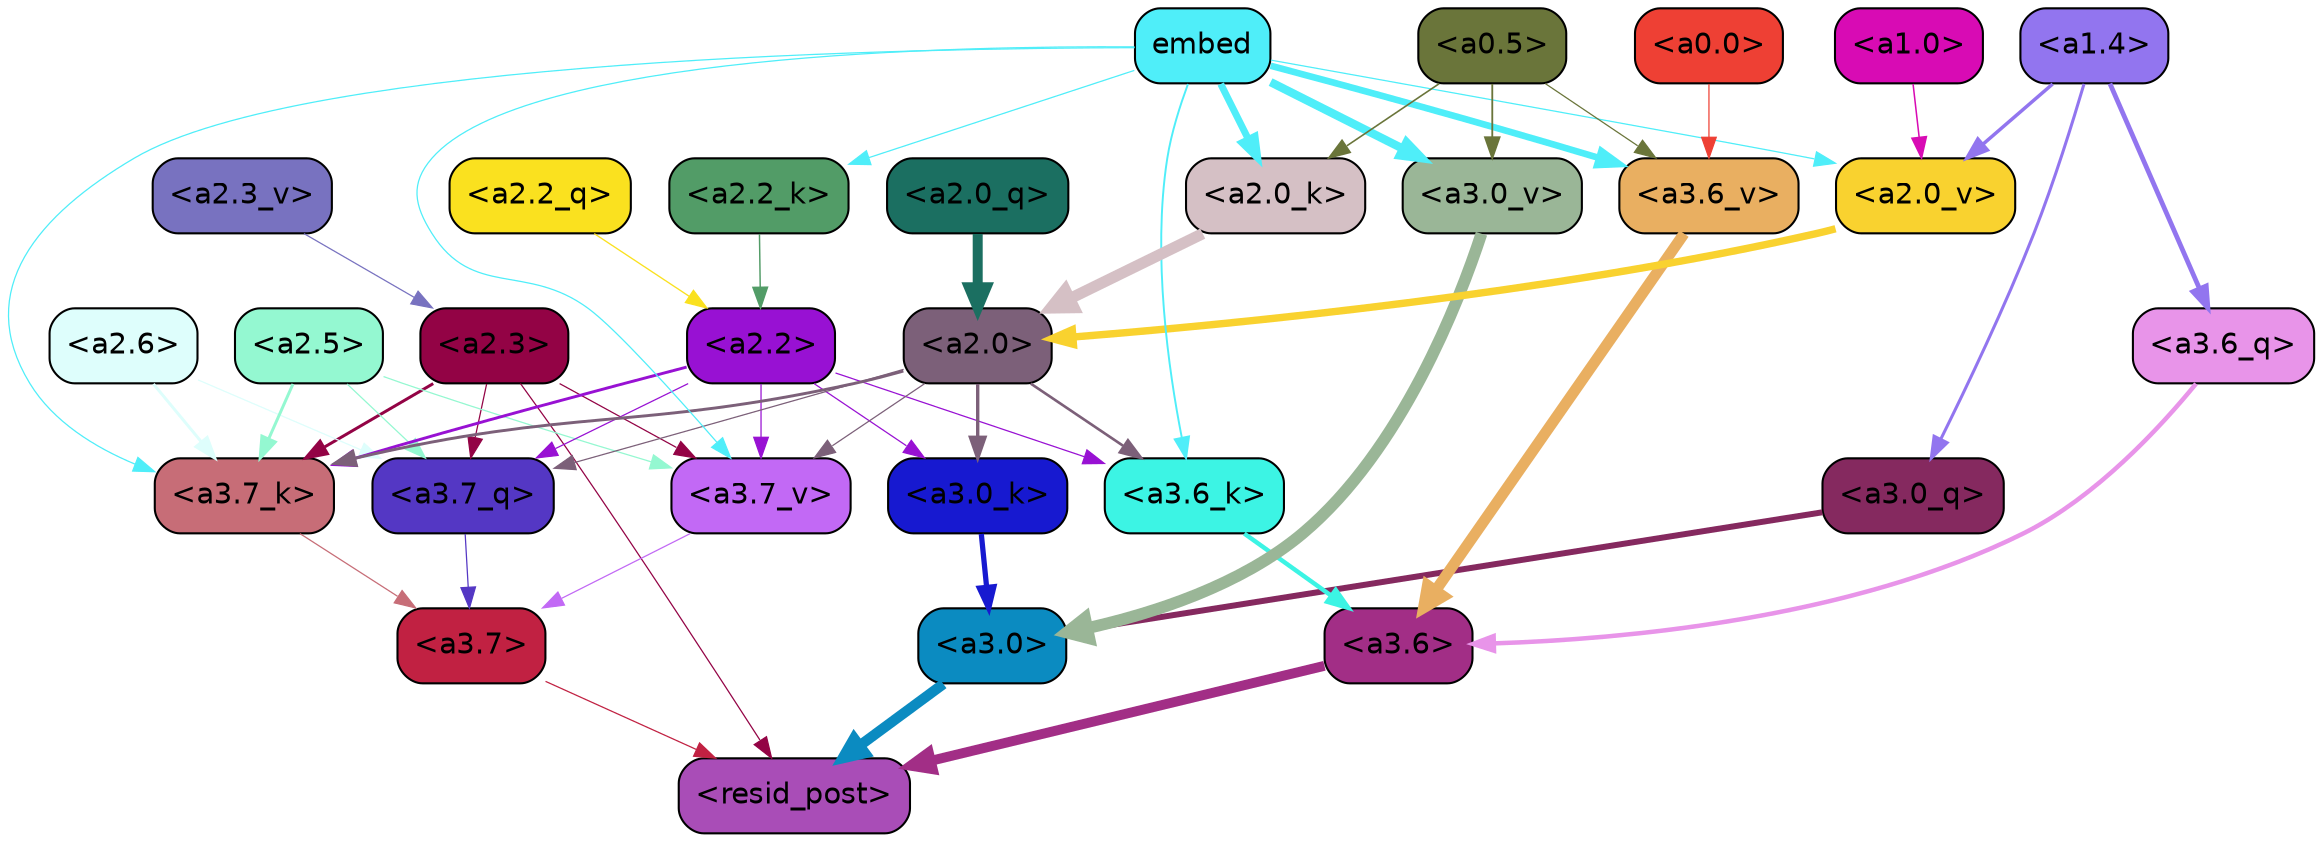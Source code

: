 strict digraph "" {
	graph [bgcolor=transparent,
		layout=dot,
		overlap=false,
		splines=true
	];
	"<a3.7>"	[color=black,
		fillcolor="#c12142",
		fontname=Helvetica,
		shape=box,
		style="filled, rounded"];
	"<resid_post>"	[color=black,
		fillcolor="#a94db7",
		fontname=Helvetica,
		shape=box,
		style="filled, rounded"];
	"<a3.7>" -> "<resid_post>"	[color="#c12142",
		penwidth=0.6];
	"<a3.6>"	[color=black,
		fillcolor="#a22e86",
		fontname=Helvetica,
		shape=box,
		style="filled, rounded"];
	"<a3.6>" -> "<resid_post>"	[color="#a22e86",
		penwidth=4.749041676521301];
	"<a3.0>"	[color=black,
		fillcolor="#0b8bc1",
		fontname=Helvetica,
		shape=box,
		style="filled, rounded"];
	"<a3.0>" -> "<resid_post>"	[color="#0b8bc1",
		penwidth=5.004215121269226];
	"<a2.3>"	[color=black,
		fillcolor="#930345",
		fontname=Helvetica,
		shape=box,
		style="filled, rounded"];
	"<a2.3>" -> "<resid_post>"	[color="#930345",
		penwidth=0.6];
	"<a3.7_q>"	[color=black,
		fillcolor="#5437c4",
		fontname=Helvetica,
		shape=box,
		style="filled, rounded"];
	"<a2.3>" -> "<a3.7_q>"	[color="#930345",
		penwidth=0.6];
	"<a3.7_k>"	[color=black,
		fillcolor="#c76d77",
		fontname=Helvetica,
		shape=box,
		style="filled, rounded"];
	"<a2.3>" -> "<a3.7_k>"	[color="#930345",
		penwidth=1.4391854107379913];
	"<a3.7_v>"	[color=black,
		fillcolor="#c269f5",
		fontname=Helvetica,
		shape=box,
		style="filled, rounded"];
	"<a2.3>" -> "<a3.7_v>"	[color="#930345",
		penwidth=0.6];
	"<a3.7_q>" -> "<a3.7>"	[color="#5437c4",
		penwidth=0.6];
	"<a3.6_q>"	[color=black,
		fillcolor="#e894e9",
		fontname=Helvetica,
		shape=box,
		style="filled, rounded"];
	"<a3.6_q>" -> "<a3.6>"	[color="#e894e9",
		penwidth=2.160832464694977];
	"<a3.0_q>"	[color=black,
		fillcolor="#85295f",
		fontname=Helvetica,
		shape=box,
		style="filled, rounded"];
	"<a3.0_q>" -> "<a3.0>"	[color="#85295f",
		penwidth=2.870753765106201];
	"<a3.7_k>" -> "<a3.7>"	[color="#c76d77",
		penwidth=0.6];
	"<a3.6_k>"	[color=black,
		fillcolor="#3cf4e4",
		fontname=Helvetica,
		shape=box,
		style="filled, rounded"];
	"<a3.6_k>" -> "<a3.6>"	[color="#3cf4e4",
		penwidth=2.13908451795578];
	"<a3.0_k>"	[color=black,
		fillcolor="#1719d0",
		fontname=Helvetica,
		shape=box,
		style="filled, rounded"];
	"<a3.0_k>" -> "<a3.0>"	[color="#1719d0",
		penwidth=2.520303964614868];
	"<a3.7_v>" -> "<a3.7>"	[color="#c269f5",
		penwidth=0.6];
	"<a3.6_v>"	[color=black,
		fillcolor="#e9af61",
		fontname=Helvetica,
		shape=box,
		style="filled, rounded"];
	"<a3.6_v>" -> "<a3.6>"	[color="#e9af61",
		penwidth=5.297133803367615];
	"<a3.0_v>"	[color=black,
		fillcolor="#9ab697",
		fontname=Helvetica,
		shape=box,
		style="filled, rounded"];
	"<a3.0_v>" -> "<a3.0>"	[color="#9ab697",
		penwidth=5.680712580680847];
	"<a2.6>"	[color=black,
		fillcolor="#defefc",
		fontname=Helvetica,
		shape=box,
		style="filled, rounded"];
	"<a2.6>" -> "<a3.7_q>"	[color="#defefc",
		penwidth=0.6];
	"<a2.6>" -> "<a3.7_k>"	[color="#defefc",
		penwidth=1.4180794060230255];
	"<a2.5>"	[color=black,
		fillcolor="#94f8d1",
		fontname=Helvetica,
		shape=box,
		style="filled, rounded"];
	"<a2.5>" -> "<a3.7_q>"	[color="#94f8d1",
		penwidth=0.6];
	"<a2.5>" -> "<a3.7_k>"	[color="#94f8d1",
		penwidth=1.4281435310840607];
	"<a2.5>" -> "<a3.7_v>"	[color="#94f8d1",
		penwidth=0.6];
	"<a2.2>"	[color=black,
		fillcolor="#9811d3",
		fontname=Helvetica,
		shape=box,
		style="filled, rounded"];
	"<a2.2>" -> "<a3.7_q>"	[color="#9811d3",
		penwidth=0.6];
	"<a2.2>" -> "<a3.7_k>"	[color="#9811d3",
		penwidth=1.3982512056827545];
	"<a2.2>" -> "<a3.6_k>"	[color="#9811d3",
		penwidth=0.6];
	"<a2.2>" -> "<a3.0_k>"	[color="#9811d3",
		penwidth=0.6];
	"<a2.2>" -> "<a3.7_v>"	[color="#9811d3",
		penwidth=0.6];
	"<a2.0>"	[color=black,
		fillcolor="#7c6079",
		fontname=Helvetica,
		shape=box,
		style="filled, rounded"];
	"<a2.0>" -> "<a3.7_q>"	[color="#7c6079",
		penwidth=0.6];
	"<a2.0>" -> "<a3.7_k>"	[color="#7c6079",
		penwidth=1.404832512140274];
	"<a2.0>" -> "<a3.6_k>"	[color="#7c6079",
		penwidth=1.2708758115768433];
	"<a2.0>" -> "<a3.0_k>"	[color="#7c6079",
		penwidth=1.6207245588302612];
	"<a2.0>" -> "<a3.7_v>"	[color="#7c6079",
		penwidth=0.6];
	"<a1.4>"	[color=black,
		fillcolor="#9275ef",
		fontname=Helvetica,
		shape=box,
		style="filled, rounded"];
	"<a1.4>" -> "<a3.6_q>"	[color="#9275ef",
		penwidth=2.289449453353882];
	"<a1.4>" -> "<a3.0_q>"	[color="#9275ef",
		penwidth=1.4600623846054077];
	"<a2.0_v>"	[color=black,
		fillcolor="#f9d22f",
		fontname=Helvetica,
		shape=box,
		style="filled, rounded"];
	"<a1.4>" -> "<a2.0_v>"	[color="#9275ef",
		penwidth=1.676277220249176];
	embed	[color=black,
		fillcolor="#4feef9",
		fontname=Helvetica,
		shape=box,
		style="filled, rounded"];
	embed -> "<a3.7_k>"	[color="#4feef9",
		penwidth=0.6];
	embed -> "<a3.6_k>"	[color="#4feef9",
		penwidth=0.9291638135910034];
	embed -> "<a3.7_v>"	[color="#4feef9",
		penwidth=0.6];
	embed -> "<a3.6_v>"	[color="#4feef9",
		penwidth=3.1808209121227264];
	embed -> "<a3.0_v>"	[color="#4feef9",
		penwidth=4.036660343408585];
	"<a2.2_k>"	[color=black,
		fillcolor="#529c67",
		fontname=Helvetica,
		shape=box,
		style="filled, rounded"];
	embed -> "<a2.2_k>"	[color="#4feef9",
		penwidth=0.6];
	"<a2.0_k>"	[color=black,
		fillcolor="#d5c0c5",
		fontname=Helvetica,
		shape=box,
		style="filled, rounded"];
	embed -> "<a2.0_k>"	[color="#4feef9",
		penwidth=3.3375256061553955];
	embed -> "<a2.0_v>"	[color="#4feef9",
		penwidth=0.6];
	"<a0.5>"	[color=black,
		fillcolor="#6a753a",
		fontname=Helvetica,
		shape=box,
		style="filled, rounded"];
	"<a0.5>" -> "<a3.6_v>"	[color="#6a753a",
		penwidth=0.6];
	"<a0.5>" -> "<a3.0_v>"	[color="#6a753a",
		penwidth=0.8798569142818451];
	"<a0.5>" -> "<a2.0_k>"	[color="#6a753a",
		penwidth=0.7782440185546875];
	"<a0.0>"	[color=black,
		fillcolor="#ee4034",
		fontname=Helvetica,
		shape=box,
		style="filled, rounded"];
	"<a0.0>" -> "<a3.6_v>"	[color="#ee4034",
		penwidth=0.6];
	"<a2.2_q>"	[color=black,
		fillcolor="#fae11f",
		fontname=Helvetica,
		shape=box,
		style="filled, rounded"];
	"<a2.2_q>" -> "<a2.2>"	[color="#fae11f",
		penwidth=0.6392357051372528];
	"<a2.0_q>"	[color=black,
		fillcolor="#1b6f61",
		fontname=Helvetica,
		shape=box,
		style="filled, rounded"];
	"<a2.0_q>" -> "<a2.0>"	[color="#1b6f61",
		penwidth=4.795779317617416];
	"<a2.2_k>" -> "<a2.2>"	[color="#529c67",
		penwidth=0.7060726433992386];
	"<a2.0_k>" -> "<a2.0>"	[color="#d5c0c5",
		penwidth=5.401692286133766];
	"<a2.3_v>"	[color=black,
		fillcolor="#7872c0",
		fontname=Helvetica,
		shape=box,
		style="filled, rounded"];
	"<a2.3_v>" -> "<a2.3>"	[color="#7872c0",
		penwidth=0.6];
	"<a2.0_v>" -> "<a2.0>"	[color="#f9d22f",
		penwidth=3.56003999710083];
	"<a1.0>"	[color=black,
		fillcolor="#d80bb4",
		fontname=Helvetica,
		shape=box,
		style="filled, rounded"];
	"<a1.0>" -> "<a2.0_v>"	[color="#d80bb4",
		penwidth=0.7355214953422546];
}
